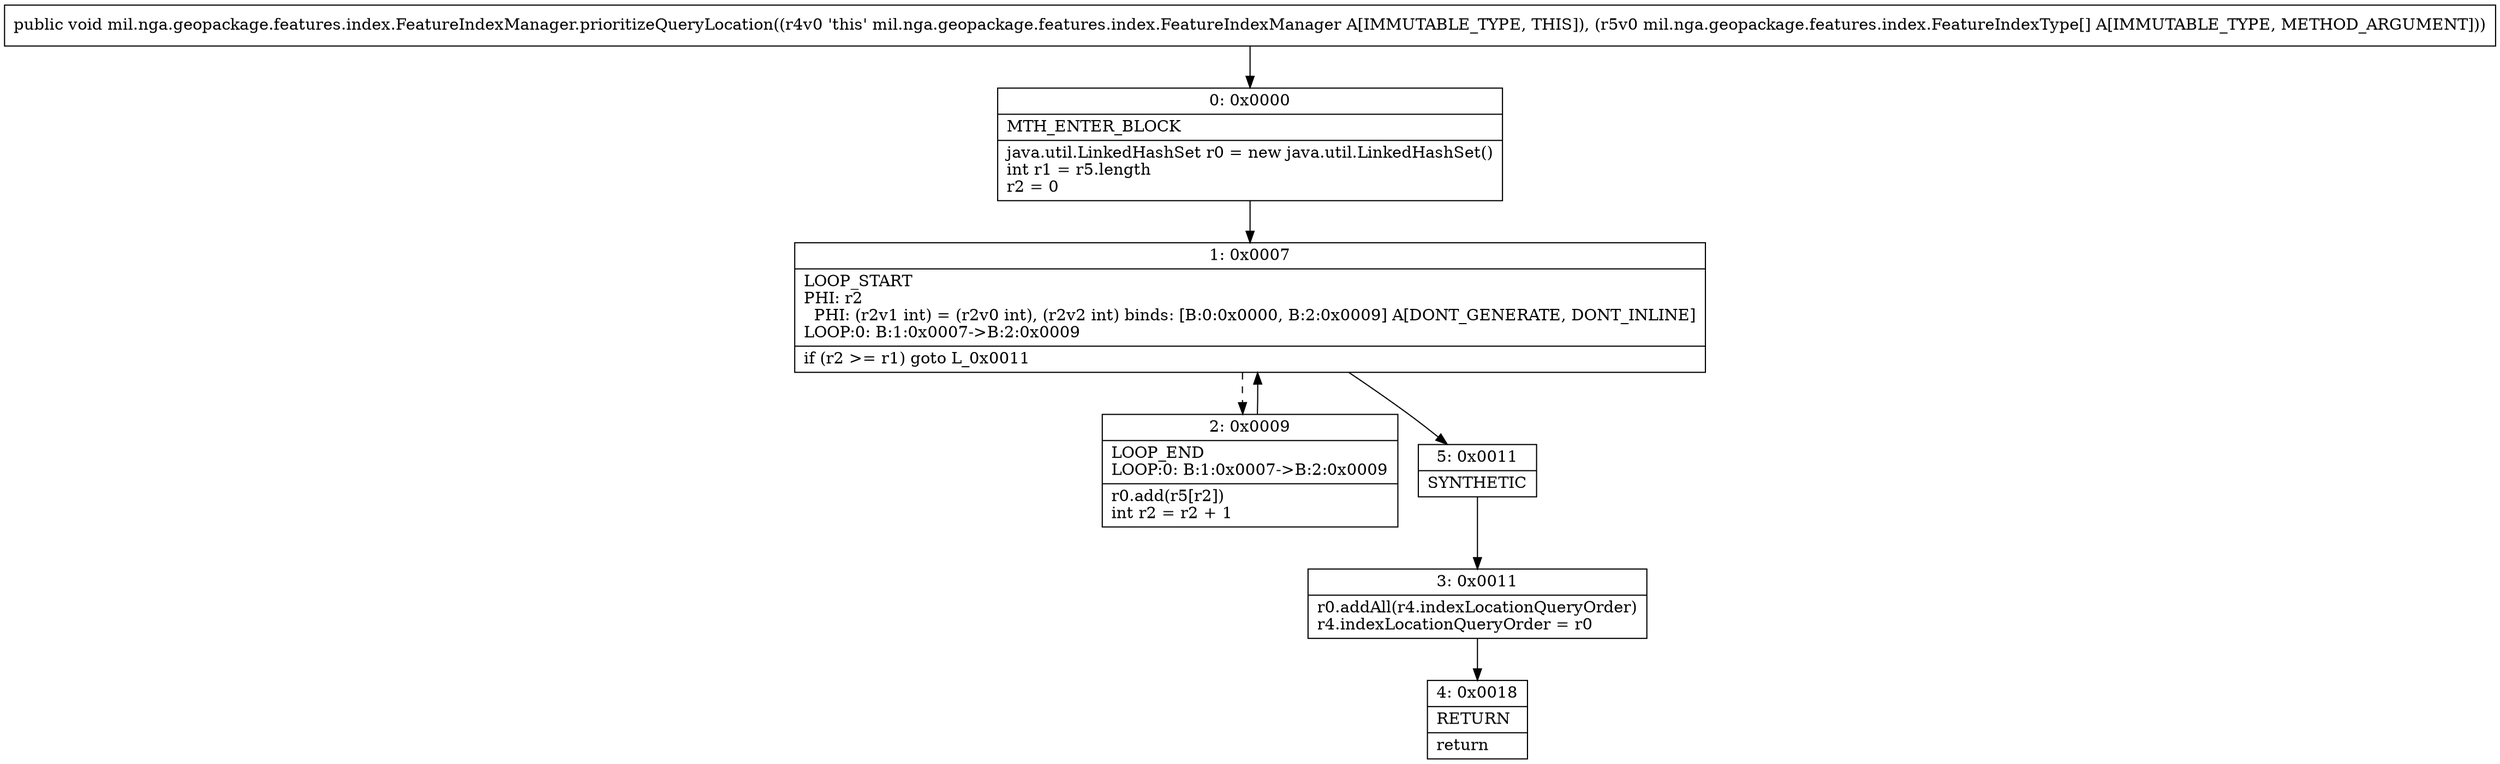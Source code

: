 digraph "CFG formil.nga.geopackage.features.index.FeatureIndexManager.prioritizeQueryLocation([Lmil\/nga\/geopackage\/features\/index\/FeatureIndexType;)V" {
Node_0 [shape=record,label="{0\:\ 0x0000|MTH_ENTER_BLOCK\l|java.util.LinkedHashSet r0 = new java.util.LinkedHashSet()\lint r1 = r5.length\lr2 = 0\l}"];
Node_1 [shape=record,label="{1\:\ 0x0007|LOOP_START\lPHI: r2 \l  PHI: (r2v1 int) = (r2v0 int), (r2v2 int) binds: [B:0:0x0000, B:2:0x0009] A[DONT_GENERATE, DONT_INLINE]\lLOOP:0: B:1:0x0007\-\>B:2:0x0009\l|if (r2 \>= r1) goto L_0x0011\l}"];
Node_2 [shape=record,label="{2\:\ 0x0009|LOOP_END\lLOOP:0: B:1:0x0007\-\>B:2:0x0009\l|r0.add(r5[r2])\lint r2 = r2 + 1\l}"];
Node_3 [shape=record,label="{3\:\ 0x0011|r0.addAll(r4.indexLocationQueryOrder)\lr4.indexLocationQueryOrder = r0\l}"];
Node_4 [shape=record,label="{4\:\ 0x0018|RETURN\l|return\l}"];
Node_5 [shape=record,label="{5\:\ 0x0011|SYNTHETIC\l}"];
MethodNode[shape=record,label="{public void mil.nga.geopackage.features.index.FeatureIndexManager.prioritizeQueryLocation((r4v0 'this' mil.nga.geopackage.features.index.FeatureIndexManager A[IMMUTABLE_TYPE, THIS]), (r5v0 mil.nga.geopackage.features.index.FeatureIndexType[] A[IMMUTABLE_TYPE, METHOD_ARGUMENT])) }"];
MethodNode -> Node_0;
Node_0 -> Node_1;
Node_1 -> Node_2[style=dashed];
Node_1 -> Node_5;
Node_2 -> Node_1;
Node_3 -> Node_4;
Node_5 -> Node_3;
}

